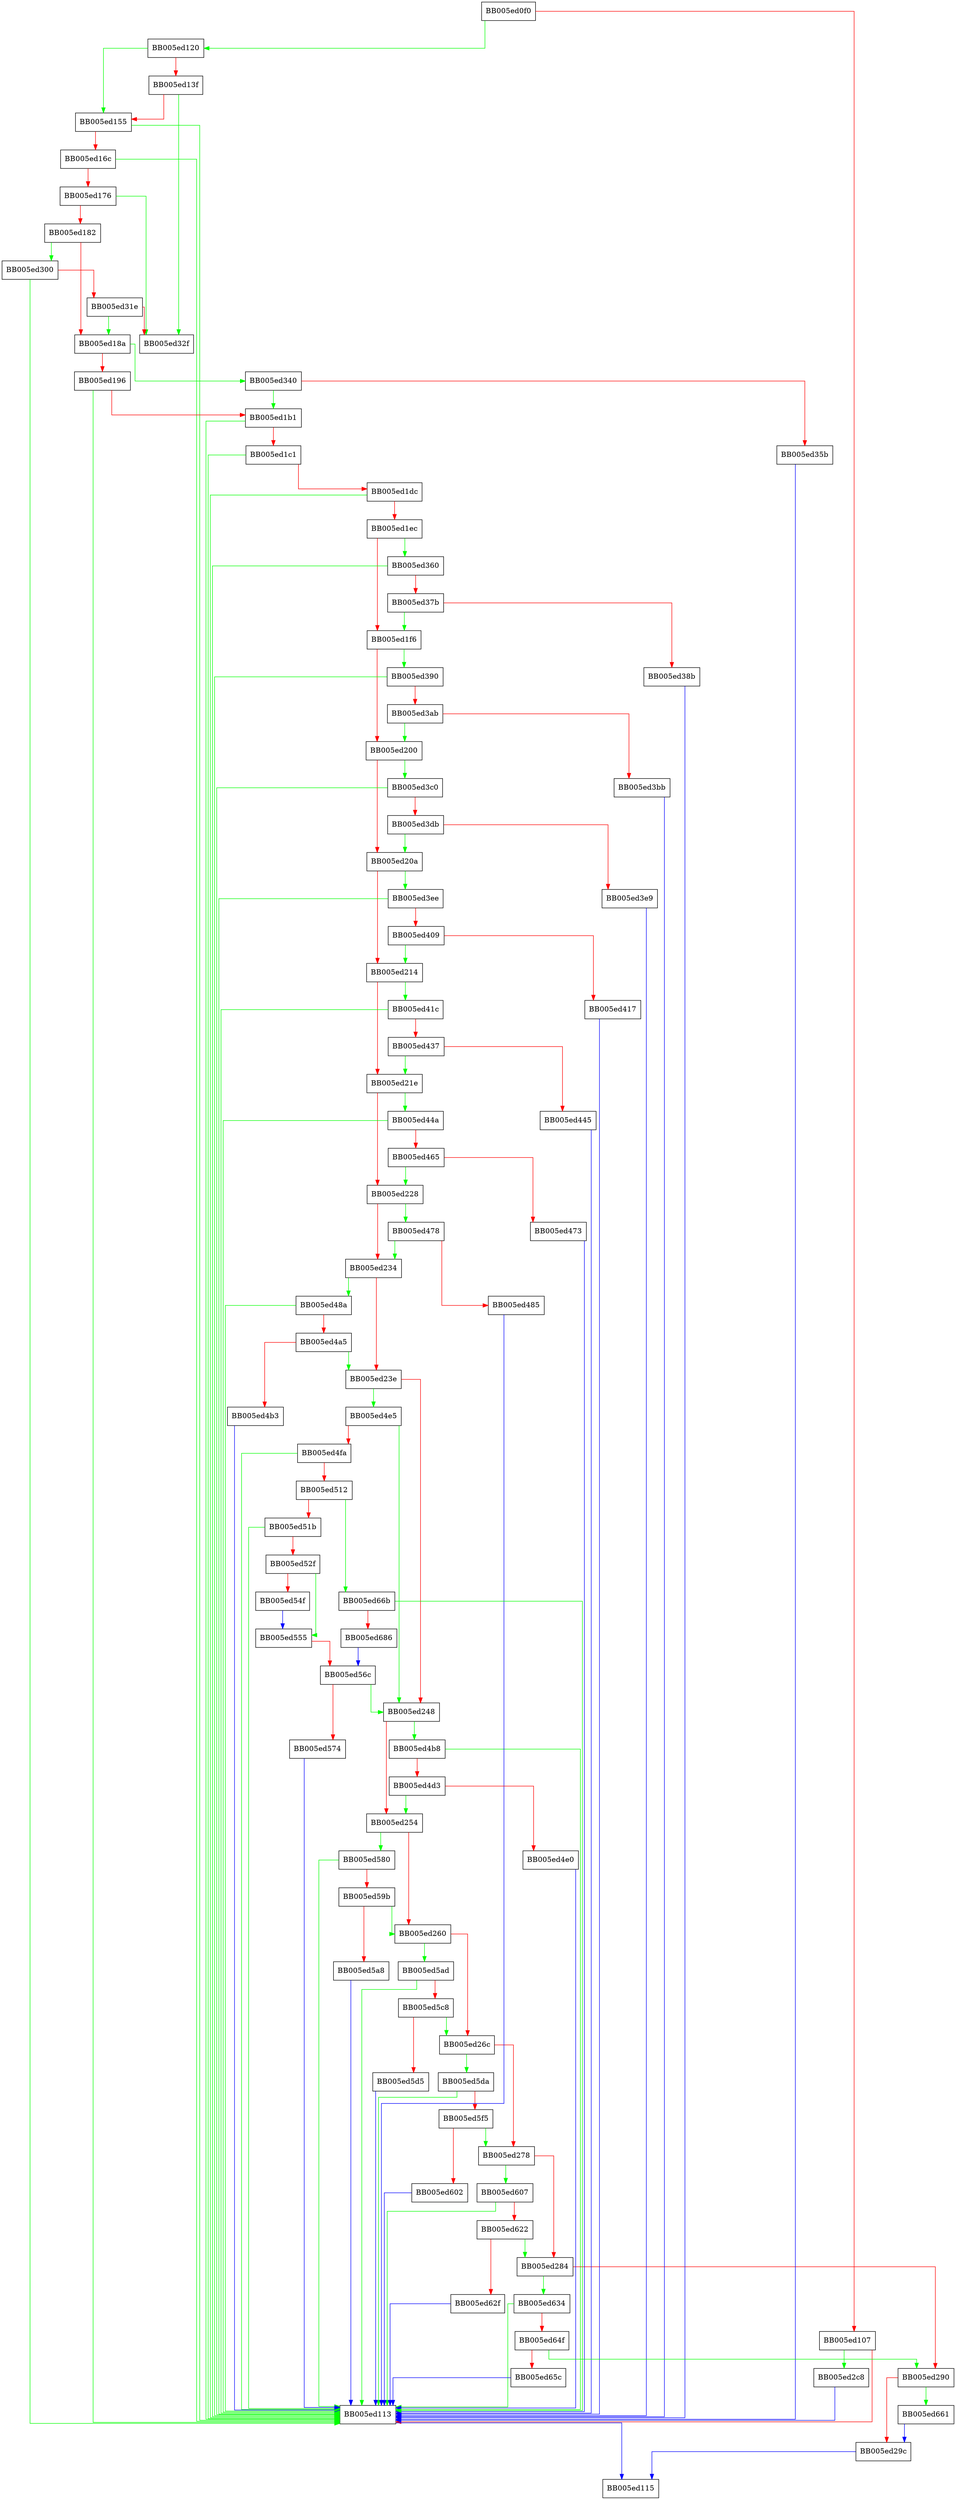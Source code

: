 digraph OPENSSL_init_crypto {
  node [shape="box"];
  graph [splines=ortho];
  BB005ed0f0 -> BB005ed120 [color="green"];
  BB005ed0f0 -> BB005ed107 [color="red"];
  BB005ed107 -> BB005ed2c8 [color="green"];
  BB005ed107 -> BB005ed113 [color="red"];
  BB005ed113 -> BB005ed115 [color="blue"];
  BB005ed120 -> BB005ed155 [color="green"];
  BB005ed120 -> BB005ed13f [color="red"];
  BB005ed13f -> BB005ed32f [color="green"];
  BB005ed13f -> BB005ed155 [color="red"];
  BB005ed155 -> BB005ed113 [color="green"];
  BB005ed155 -> BB005ed16c [color="red"];
  BB005ed16c -> BB005ed113 [color="green"];
  BB005ed16c -> BB005ed176 [color="red"];
  BB005ed176 -> BB005ed32f [color="green"];
  BB005ed176 -> BB005ed182 [color="red"];
  BB005ed182 -> BB005ed300 [color="green"];
  BB005ed182 -> BB005ed18a [color="red"];
  BB005ed18a -> BB005ed340 [color="green"];
  BB005ed18a -> BB005ed196 [color="red"];
  BB005ed196 -> BB005ed113 [color="green"];
  BB005ed196 -> BB005ed1b1 [color="red"];
  BB005ed1b1 -> BB005ed113 [color="green"];
  BB005ed1b1 -> BB005ed1c1 [color="red"];
  BB005ed1c1 -> BB005ed113 [color="green"];
  BB005ed1c1 -> BB005ed1dc [color="red"];
  BB005ed1dc -> BB005ed113 [color="green"];
  BB005ed1dc -> BB005ed1ec [color="red"];
  BB005ed1ec -> BB005ed360 [color="green"];
  BB005ed1ec -> BB005ed1f6 [color="red"];
  BB005ed1f6 -> BB005ed390 [color="green"];
  BB005ed1f6 -> BB005ed200 [color="red"];
  BB005ed200 -> BB005ed3c0 [color="green"];
  BB005ed200 -> BB005ed20a [color="red"];
  BB005ed20a -> BB005ed3ee [color="green"];
  BB005ed20a -> BB005ed214 [color="red"];
  BB005ed214 -> BB005ed41c [color="green"];
  BB005ed214 -> BB005ed21e [color="red"];
  BB005ed21e -> BB005ed44a [color="green"];
  BB005ed21e -> BB005ed228 [color="red"];
  BB005ed228 -> BB005ed478 [color="green"];
  BB005ed228 -> BB005ed234 [color="red"];
  BB005ed234 -> BB005ed48a [color="green"];
  BB005ed234 -> BB005ed23e [color="red"];
  BB005ed23e -> BB005ed4e5 [color="green"];
  BB005ed23e -> BB005ed248 [color="red"];
  BB005ed248 -> BB005ed4b8 [color="green"];
  BB005ed248 -> BB005ed254 [color="red"];
  BB005ed254 -> BB005ed580 [color="green"];
  BB005ed254 -> BB005ed260 [color="red"];
  BB005ed260 -> BB005ed5ad [color="green"];
  BB005ed260 -> BB005ed26c [color="red"];
  BB005ed26c -> BB005ed5da [color="green"];
  BB005ed26c -> BB005ed278 [color="red"];
  BB005ed278 -> BB005ed607 [color="green"];
  BB005ed278 -> BB005ed284 [color="red"];
  BB005ed284 -> BB005ed634 [color="green"];
  BB005ed284 -> BB005ed290 [color="red"];
  BB005ed290 -> BB005ed661 [color="green"];
  BB005ed290 -> BB005ed29c [color="red"];
  BB005ed29c -> BB005ed115 [color="blue"];
  BB005ed2c8 -> BB005ed113 [color="blue"];
  BB005ed300 -> BB005ed113 [color="green"];
  BB005ed300 -> BB005ed31e [color="red"];
  BB005ed31e -> BB005ed18a [color="green"];
  BB005ed31e -> BB005ed32f [color="red"];
  BB005ed340 -> BB005ed1b1 [color="green"];
  BB005ed340 -> BB005ed35b [color="red"];
  BB005ed35b -> BB005ed113 [color="blue"];
  BB005ed360 -> BB005ed113 [color="green"];
  BB005ed360 -> BB005ed37b [color="red"];
  BB005ed37b -> BB005ed1f6 [color="green"];
  BB005ed37b -> BB005ed38b [color="red"];
  BB005ed38b -> BB005ed113 [color="blue"];
  BB005ed390 -> BB005ed113 [color="green"];
  BB005ed390 -> BB005ed3ab [color="red"];
  BB005ed3ab -> BB005ed200 [color="green"];
  BB005ed3ab -> BB005ed3bb [color="red"];
  BB005ed3bb -> BB005ed113 [color="blue"];
  BB005ed3c0 -> BB005ed113 [color="green"];
  BB005ed3c0 -> BB005ed3db [color="red"];
  BB005ed3db -> BB005ed20a [color="green"];
  BB005ed3db -> BB005ed3e9 [color="red"];
  BB005ed3e9 -> BB005ed113 [color="blue"];
  BB005ed3ee -> BB005ed113 [color="green"];
  BB005ed3ee -> BB005ed409 [color="red"];
  BB005ed409 -> BB005ed214 [color="green"];
  BB005ed409 -> BB005ed417 [color="red"];
  BB005ed417 -> BB005ed113 [color="blue"];
  BB005ed41c -> BB005ed113 [color="green"];
  BB005ed41c -> BB005ed437 [color="red"];
  BB005ed437 -> BB005ed21e [color="green"];
  BB005ed437 -> BB005ed445 [color="red"];
  BB005ed445 -> BB005ed113 [color="blue"];
  BB005ed44a -> BB005ed113 [color="green"];
  BB005ed44a -> BB005ed465 [color="red"];
  BB005ed465 -> BB005ed228 [color="green"];
  BB005ed465 -> BB005ed473 [color="red"];
  BB005ed473 -> BB005ed113 [color="blue"];
  BB005ed478 -> BB005ed234 [color="green"];
  BB005ed478 -> BB005ed485 [color="red"];
  BB005ed485 -> BB005ed113 [color="blue"];
  BB005ed48a -> BB005ed113 [color="green"];
  BB005ed48a -> BB005ed4a5 [color="red"];
  BB005ed4a5 -> BB005ed23e [color="green"];
  BB005ed4a5 -> BB005ed4b3 [color="red"];
  BB005ed4b3 -> BB005ed113 [color="blue"];
  BB005ed4b8 -> BB005ed113 [color="green"];
  BB005ed4b8 -> BB005ed4d3 [color="red"];
  BB005ed4d3 -> BB005ed254 [color="green"];
  BB005ed4d3 -> BB005ed4e0 [color="red"];
  BB005ed4e0 -> BB005ed113 [color="blue"];
  BB005ed4e5 -> BB005ed248 [color="green"];
  BB005ed4e5 -> BB005ed4fa [color="red"];
  BB005ed4fa -> BB005ed113 [color="green"];
  BB005ed4fa -> BB005ed512 [color="red"];
  BB005ed512 -> BB005ed66b [color="green"];
  BB005ed512 -> BB005ed51b [color="red"];
  BB005ed51b -> BB005ed113 [color="green"];
  BB005ed51b -> BB005ed52f [color="red"];
  BB005ed52f -> BB005ed555 [color="green"];
  BB005ed52f -> BB005ed54f [color="red"];
  BB005ed54f -> BB005ed555 [color="blue"];
  BB005ed555 -> BB005ed56c [color="red"];
  BB005ed56c -> BB005ed248 [color="green"];
  BB005ed56c -> BB005ed574 [color="red"];
  BB005ed574 -> BB005ed113 [color="blue"];
  BB005ed580 -> BB005ed113 [color="green"];
  BB005ed580 -> BB005ed59b [color="red"];
  BB005ed59b -> BB005ed260 [color="green"];
  BB005ed59b -> BB005ed5a8 [color="red"];
  BB005ed5a8 -> BB005ed113 [color="blue"];
  BB005ed5ad -> BB005ed113 [color="green"];
  BB005ed5ad -> BB005ed5c8 [color="red"];
  BB005ed5c8 -> BB005ed26c [color="green"];
  BB005ed5c8 -> BB005ed5d5 [color="red"];
  BB005ed5d5 -> BB005ed113 [color="blue"];
  BB005ed5da -> BB005ed113 [color="green"];
  BB005ed5da -> BB005ed5f5 [color="red"];
  BB005ed5f5 -> BB005ed278 [color="green"];
  BB005ed5f5 -> BB005ed602 [color="red"];
  BB005ed602 -> BB005ed113 [color="blue"];
  BB005ed607 -> BB005ed113 [color="green"];
  BB005ed607 -> BB005ed622 [color="red"];
  BB005ed622 -> BB005ed284 [color="green"];
  BB005ed622 -> BB005ed62f [color="red"];
  BB005ed62f -> BB005ed113 [color="blue"];
  BB005ed634 -> BB005ed113 [color="green"];
  BB005ed634 -> BB005ed64f [color="red"];
  BB005ed64f -> BB005ed290 [color="green"];
  BB005ed64f -> BB005ed65c [color="red"];
  BB005ed65c -> BB005ed113 [color="blue"];
  BB005ed661 -> BB005ed29c [color="blue"];
  BB005ed66b -> BB005ed113 [color="green"];
  BB005ed66b -> BB005ed686 [color="red"];
  BB005ed686 -> BB005ed56c [color="blue"];
}